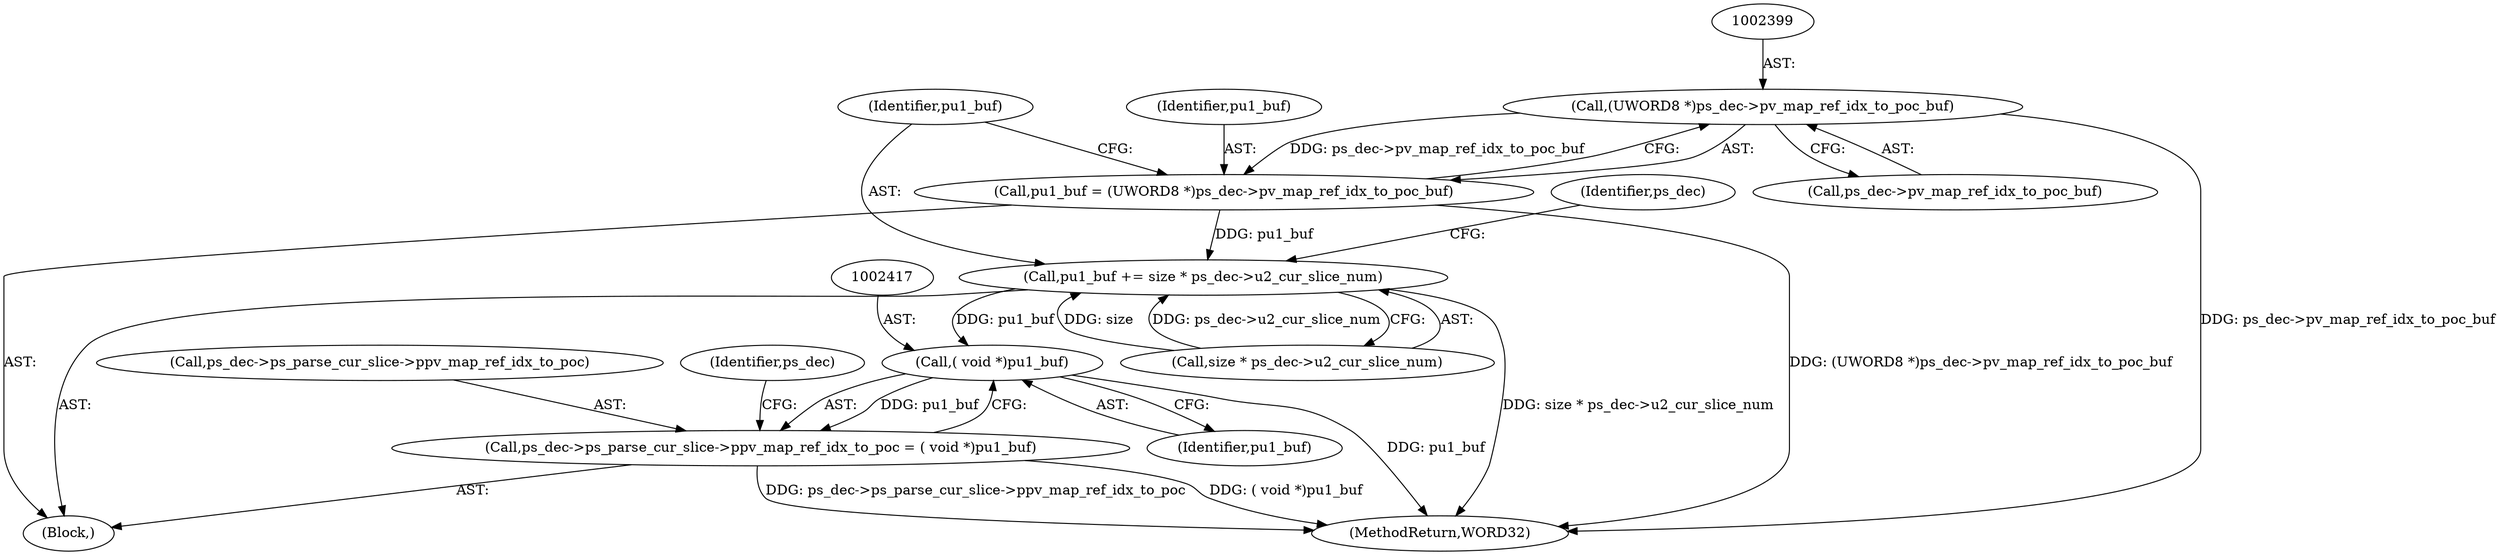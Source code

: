 digraph "0_Android_0b23c81c3dd9ec38f7e6806a3955fed1925541a0_2@pointer" {
"1002398" [label="(Call,(UWORD8 *)ps_dec->pv_map_ref_idx_to_poc_buf)"];
"1002396" [label="(Call,pu1_buf = (UWORD8 *)ps_dec->pv_map_ref_idx_to_poc_buf)"];
"1002403" [label="(Call,pu1_buf += size * ps_dec->u2_cur_slice_num)"];
"1002416" [label="(Call,( void *)pu1_buf)"];
"1002410" [label="(Call,ps_dec->ps_parse_cur_slice->ppv_map_ref_idx_to_poc = ( void *)pu1_buf)"];
"1002418" [label="(Identifier,pu1_buf)"];
"1002421" [label="(Identifier,ps_dec)"];
"1002364" [label="(Block,)"];
"1002397" [label="(Identifier,pu1_buf)"];
"1002413" [label="(Identifier,ps_dec)"];
"1002396" [label="(Call,pu1_buf = (UWORD8 *)ps_dec->pv_map_ref_idx_to_poc_buf)"];
"1002619" [label="(MethodReturn,WORD32)"];
"1002404" [label="(Identifier,pu1_buf)"];
"1002403" [label="(Call,pu1_buf += size * ps_dec->u2_cur_slice_num)"];
"1002410" [label="(Call,ps_dec->ps_parse_cur_slice->ppv_map_ref_idx_to_poc = ( void *)pu1_buf)"];
"1002411" [label="(Call,ps_dec->ps_parse_cur_slice->ppv_map_ref_idx_to_poc)"];
"1002398" [label="(Call,(UWORD8 *)ps_dec->pv_map_ref_idx_to_poc_buf)"];
"1002400" [label="(Call,ps_dec->pv_map_ref_idx_to_poc_buf)"];
"1002405" [label="(Call,size * ps_dec->u2_cur_slice_num)"];
"1002416" [label="(Call,( void *)pu1_buf)"];
"1002398" -> "1002396"  [label="AST: "];
"1002398" -> "1002400"  [label="CFG: "];
"1002399" -> "1002398"  [label="AST: "];
"1002400" -> "1002398"  [label="AST: "];
"1002396" -> "1002398"  [label="CFG: "];
"1002398" -> "1002619"  [label="DDG: ps_dec->pv_map_ref_idx_to_poc_buf"];
"1002398" -> "1002396"  [label="DDG: ps_dec->pv_map_ref_idx_to_poc_buf"];
"1002396" -> "1002364"  [label="AST: "];
"1002397" -> "1002396"  [label="AST: "];
"1002404" -> "1002396"  [label="CFG: "];
"1002396" -> "1002619"  [label="DDG: (UWORD8 *)ps_dec->pv_map_ref_idx_to_poc_buf"];
"1002396" -> "1002403"  [label="DDG: pu1_buf"];
"1002403" -> "1002364"  [label="AST: "];
"1002403" -> "1002405"  [label="CFG: "];
"1002404" -> "1002403"  [label="AST: "];
"1002405" -> "1002403"  [label="AST: "];
"1002413" -> "1002403"  [label="CFG: "];
"1002403" -> "1002619"  [label="DDG: size * ps_dec->u2_cur_slice_num"];
"1002405" -> "1002403"  [label="DDG: size"];
"1002405" -> "1002403"  [label="DDG: ps_dec->u2_cur_slice_num"];
"1002403" -> "1002416"  [label="DDG: pu1_buf"];
"1002416" -> "1002410"  [label="AST: "];
"1002416" -> "1002418"  [label="CFG: "];
"1002417" -> "1002416"  [label="AST: "];
"1002418" -> "1002416"  [label="AST: "];
"1002410" -> "1002416"  [label="CFG: "];
"1002416" -> "1002619"  [label="DDG: pu1_buf"];
"1002416" -> "1002410"  [label="DDG: pu1_buf"];
"1002410" -> "1002364"  [label="AST: "];
"1002411" -> "1002410"  [label="AST: "];
"1002421" -> "1002410"  [label="CFG: "];
"1002410" -> "1002619"  [label="DDG: ps_dec->ps_parse_cur_slice->ppv_map_ref_idx_to_poc"];
"1002410" -> "1002619"  [label="DDG: ( void *)pu1_buf"];
}
